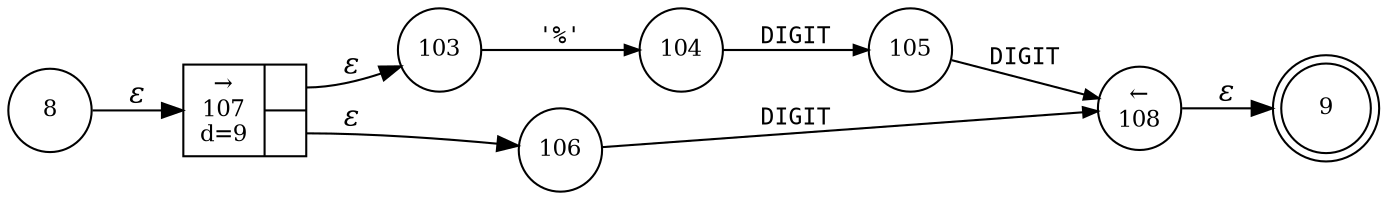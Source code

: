 digraph ATN {
rankdir=LR;
s9[fontsize=11, label="9", shape=doublecircle, fixedsize=true, width=.6];
s103[fontsize=11,label="103", shape=circle, fixedsize=true, width=.55, peripheries=1];
s8[fontsize=11,label="8", shape=circle, fixedsize=true, width=.55, peripheries=1];
s104[fontsize=11,label="104", shape=circle, fixedsize=true, width=.55, peripheries=1];
s105[fontsize=11,label="105", shape=circle, fixedsize=true, width=.55, peripheries=1];
s106[fontsize=11,label="106", shape=circle, fixedsize=true, width=.55, peripheries=1];
s107[fontsize=11,label="{&rarr;\n107\nd=9|{<p0>|<p1>}}", shape=record, fixedsize=false, peripheries=1];
s108[fontsize=11,label="&larr;\n108", shape=circle, fixedsize=true, width=.55, peripheries=1];
s8 -> s107 [fontname="Times-Italic", label="&epsilon;"];
s107:p0 -> s103 [fontname="Times-Italic", label="&epsilon;"];
s107:p1 -> s106 [fontname="Times-Italic", label="&epsilon;"];
s103 -> s104 [fontsize=11, fontname="Courier", arrowsize=.7, label = "'%'", arrowhead = normal];
s106 -> s108 [fontsize=11, fontname="Courier", arrowsize=.7, label = "DIGIT", arrowhead = normal];
s104 -> s105 [fontsize=11, fontname="Courier", arrowsize=.7, label = "DIGIT", arrowhead = normal];
s108 -> s9 [fontname="Times-Italic", label="&epsilon;"];
s105 -> s108 [fontsize=11, fontname="Courier", arrowsize=.7, label = "DIGIT", arrowhead = normal];
}